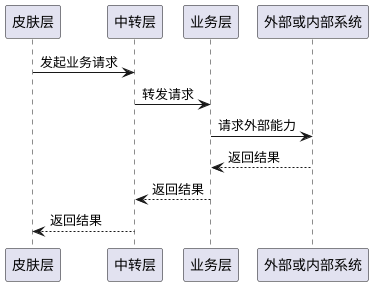 @startuml
皮肤层 -> 中转层:发起业务请求
中转层 -> 业务层: 转发请求

业务层 -> 外部或内部系统: 请求外部能力
业务层 <--  外部或内部系统: 返回结果

中转层 <-- 业务层: 返回结果
皮肤层 <-- 中转层: 返回结果
@enduml